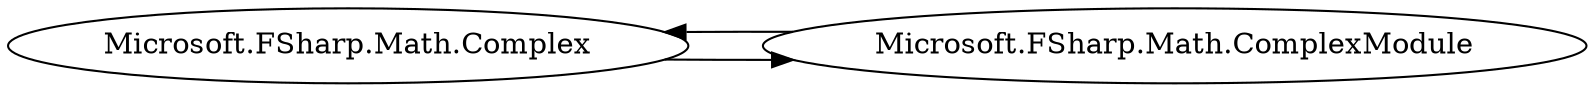 digraph G {
    page="40,60"; 
    ratio=auto;
    rankdir=LR;
    fontsize=10;
   "Microsoft.FSharp.Math.Complex" -> { rank=none; "Microsoft.FSharp.Math.ComplexModule" }
   "Microsoft.FSharp.Math.ComplexModule" -> { rank=none; "Microsoft.FSharp.Math.Complex" }
   }
